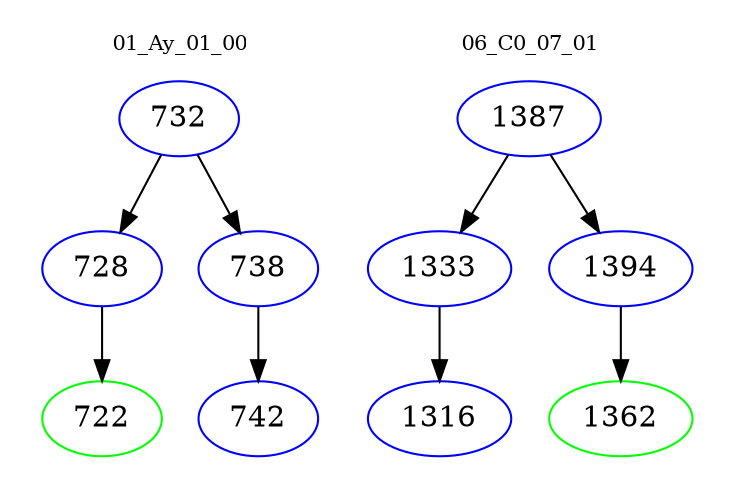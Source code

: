 digraph{
subgraph cluster_0 {
color = white
label = "01_Ay_01_00";
fontsize=10;
T0_732 [label="732", color="blue"]
T0_732 -> T0_728 [color="black"]
T0_728 [label="728", color="blue"]
T0_728 -> T0_722 [color="black"]
T0_722 [label="722", color="green"]
T0_732 -> T0_738 [color="black"]
T0_738 [label="738", color="blue"]
T0_738 -> T0_742 [color="black"]
T0_742 [label="742", color="blue"]
}
subgraph cluster_1 {
color = white
label = "06_C0_07_01";
fontsize=10;
T1_1387 [label="1387", color="blue"]
T1_1387 -> T1_1333 [color="black"]
T1_1333 [label="1333", color="blue"]
T1_1333 -> T1_1316 [color="black"]
T1_1316 [label="1316", color="blue"]
T1_1387 -> T1_1394 [color="black"]
T1_1394 [label="1394", color="blue"]
T1_1394 -> T1_1362 [color="black"]
T1_1362 [label="1362", color="green"]
}
}
